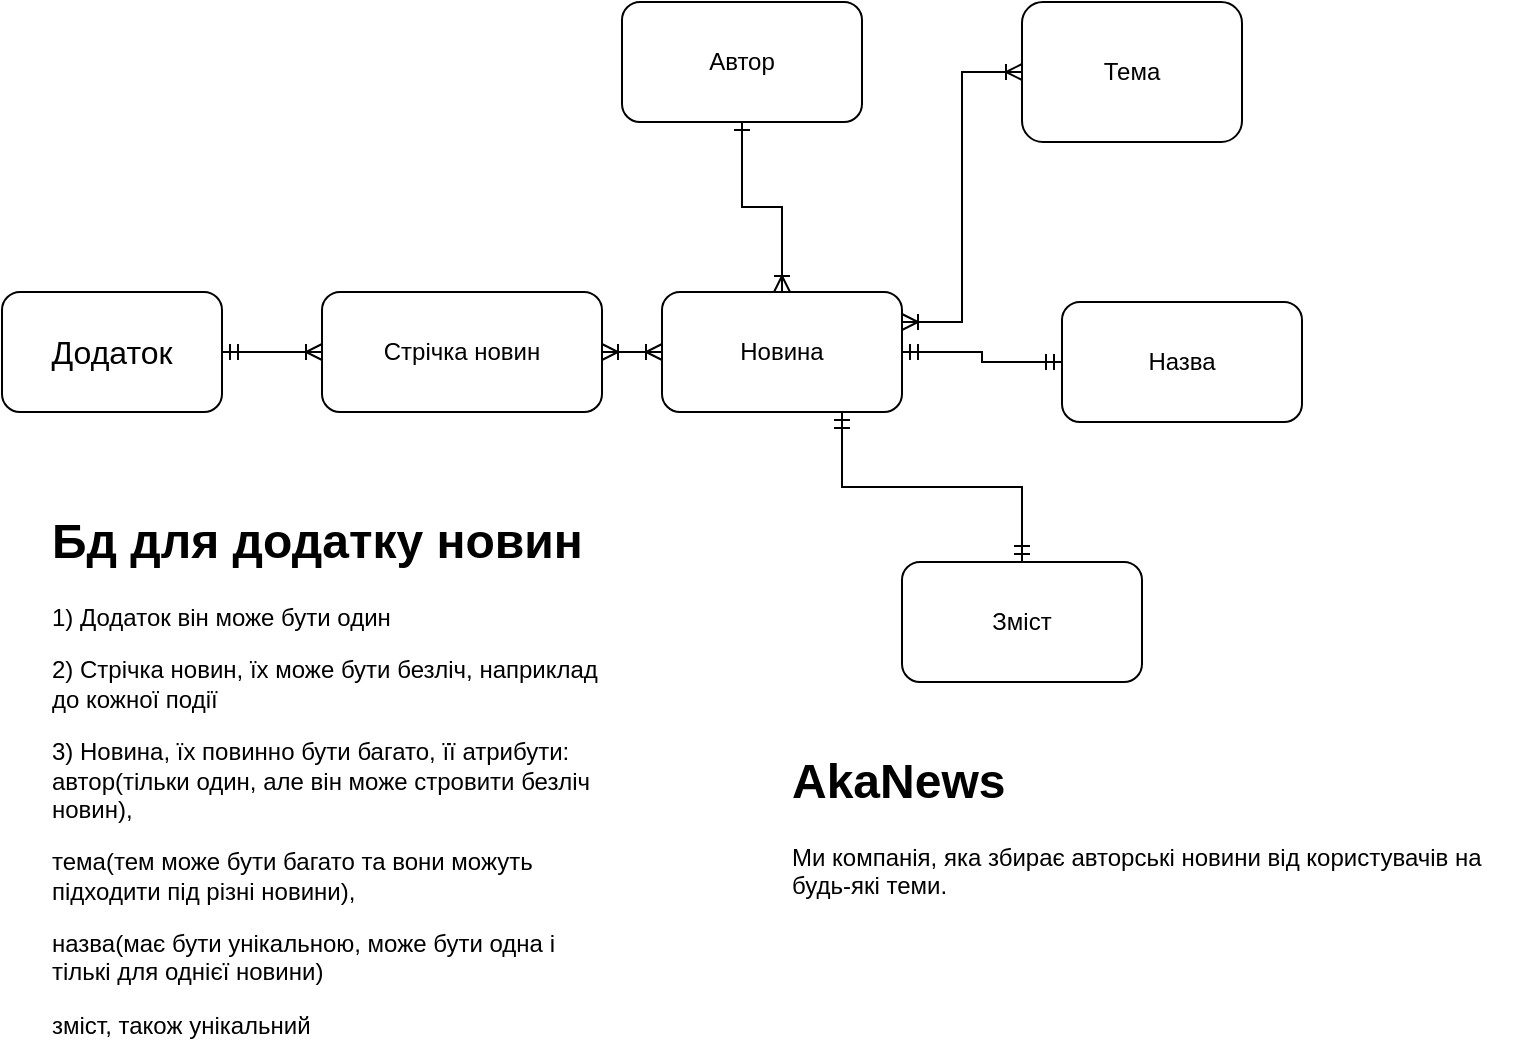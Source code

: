 <mxfile version="22.0.5" type="github">
  <diagram name="Страница — 1" id="LNBiJtPJpXExKSqU8ra7">
    <mxGraphModel dx="1158" dy="858" grid="1" gridSize="10" guides="1" tooltips="1" connect="1" arrows="1" fold="1" page="1" pageScale="1" pageWidth="827" pageHeight="1169" math="0" shadow="0">
      <root>
        <mxCell id="0" />
        <mxCell id="1" parent="0" />
        <mxCell id="fwTSwum-v5MIOWfUatc--3" style="edgeStyle=orthogonalEdgeStyle;rounded=0;orthogonalLoop=1;jettySize=auto;html=1;startArrow=ERmandOne;startFill=0;endArrow=ERoneToMany;endFill=0;" edge="1" parent="1" source="fwTSwum-v5MIOWfUatc--1" target="fwTSwum-v5MIOWfUatc--2">
          <mxGeometry relative="1" as="geometry" />
        </mxCell>
        <mxCell id="fwTSwum-v5MIOWfUatc--1" value="&lt;font style=&quot;font-size: 16px;&quot;&gt;Додаток&lt;/font&gt;" style="rounded=1;whiteSpace=wrap;html=1;" vertex="1" parent="1">
          <mxGeometry x="10" y="555" width="110" height="60" as="geometry" />
        </mxCell>
        <mxCell id="fwTSwum-v5MIOWfUatc--5" style="edgeStyle=orthogonalEdgeStyle;rounded=0;orthogonalLoop=1;jettySize=auto;html=1;entryX=0;entryY=0.5;entryDx=0;entryDy=0;startArrow=ERoneToMany;startFill=0;endArrow=ERoneToMany;endFill=0;" edge="1" parent="1" source="fwTSwum-v5MIOWfUatc--2" target="fwTSwum-v5MIOWfUatc--4">
          <mxGeometry relative="1" as="geometry" />
        </mxCell>
        <mxCell id="fwTSwum-v5MIOWfUatc--2" value="Стрічка новин" style="rounded=1;whiteSpace=wrap;html=1;" vertex="1" parent="1">
          <mxGeometry x="170" y="555" width="140" height="60" as="geometry" />
        </mxCell>
        <mxCell id="fwTSwum-v5MIOWfUatc--4" value="Новина" style="rounded=1;whiteSpace=wrap;html=1;" vertex="1" parent="1">
          <mxGeometry x="340" y="555" width="120" height="60" as="geometry" />
        </mxCell>
        <mxCell id="fwTSwum-v5MIOWfUatc--7" style="edgeStyle=orthogonalEdgeStyle;rounded=0;orthogonalLoop=1;jettySize=auto;html=1;startArrow=ERone;startFill=0;endArrow=ERoneToMany;endFill=0;" edge="1" parent="1" source="fwTSwum-v5MIOWfUatc--6" target="fwTSwum-v5MIOWfUatc--4">
          <mxGeometry relative="1" as="geometry" />
        </mxCell>
        <mxCell id="fwTSwum-v5MIOWfUatc--6" value="Автор" style="rounded=1;whiteSpace=wrap;html=1;" vertex="1" parent="1">
          <mxGeometry x="320" y="410" width="120" height="60" as="geometry" />
        </mxCell>
        <mxCell id="fwTSwum-v5MIOWfUatc--9" style="edgeStyle=orthogonalEdgeStyle;rounded=0;orthogonalLoop=1;jettySize=auto;html=1;entryX=1;entryY=0.25;entryDx=0;entryDy=0;startArrow=ERoneToMany;startFill=0;endArrow=ERoneToMany;endFill=0;" edge="1" parent="1" source="fwTSwum-v5MIOWfUatc--8" target="fwTSwum-v5MIOWfUatc--4">
          <mxGeometry relative="1" as="geometry" />
        </mxCell>
        <mxCell id="fwTSwum-v5MIOWfUatc--8" value="Тема" style="rounded=1;whiteSpace=wrap;html=1;" vertex="1" parent="1">
          <mxGeometry x="520" y="410" width="110" height="70" as="geometry" />
        </mxCell>
        <mxCell id="fwTSwum-v5MIOWfUatc--11" style="edgeStyle=orthogonalEdgeStyle;rounded=0;orthogonalLoop=1;jettySize=auto;html=1;entryX=1;entryY=0.5;entryDx=0;entryDy=0;startArrow=ERmandOne;startFill=0;endArrow=ERmandOne;endFill=0;" edge="1" parent="1" source="fwTSwum-v5MIOWfUatc--10" target="fwTSwum-v5MIOWfUatc--4">
          <mxGeometry relative="1" as="geometry" />
        </mxCell>
        <mxCell id="fwTSwum-v5MIOWfUatc--10" value="Назва" style="rounded=1;whiteSpace=wrap;html=1;" vertex="1" parent="1">
          <mxGeometry x="540" y="560" width="120" height="60" as="geometry" />
        </mxCell>
        <mxCell id="fwTSwum-v5MIOWfUatc--13" style="edgeStyle=orthogonalEdgeStyle;rounded=0;orthogonalLoop=1;jettySize=auto;html=1;entryX=0.75;entryY=1;entryDx=0;entryDy=0;startArrow=ERmandOne;startFill=0;endArrow=ERmandOne;endFill=0;" edge="1" parent="1" source="fwTSwum-v5MIOWfUatc--12" target="fwTSwum-v5MIOWfUatc--4">
          <mxGeometry relative="1" as="geometry" />
        </mxCell>
        <mxCell id="fwTSwum-v5MIOWfUatc--12" value="Зміст" style="rounded=1;whiteSpace=wrap;html=1;" vertex="1" parent="1">
          <mxGeometry x="460" y="690" width="120" height="60" as="geometry" />
        </mxCell>
        <mxCell id="fwTSwum-v5MIOWfUatc--14" value="&lt;h1&gt;Бд для додатку новин&lt;/h1&gt;&lt;p&gt;1) Додаток він може бути один&amp;nbsp;&lt;/p&gt;&lt;p&gt;2) Стрічка новин, їх може бути безліч, наприклад до кожної події&amp;nbsp;&lt;/p&gt;&lt;p&gt;3) Новина, їх повинно бути багато, її атрибути: автор(тільки один, але він може стровити безліч новин),&lt;/p&gt;&lt;p&gt;тема(тем може бути багато та вони можуть підходити під різні новини),&amp;nbsp;&lt;/p&gt;&lt;p&gt;назва(має бути унікальною, може бути одна і тількі для однієї новини)&lt;/p&gt;&lt;p&gt;зміст, також унікальний&amp;nbsp; &amp;nbsp;&amp;nbsp;&lt;/p&gt;" style="text;html=1;strokeColor=none;fillColor=none;spacing=5;spacingTop=-20;whiteSpace=wrap;overflow=hidden;rounded=0;" vertex="1" parent="1">
          <mxGeometry x="30" y="660" width="290" height="270" as="geometry" />
        </mxCell>
        <mxCell id="fwTSwum-v5MIOWfUatc--15" value="&lt;h1&gt;AkaNews&lt;/h1&gt;&lt;p&gt;Ми компанія, яка збирає авторські новини від користувачів на будь-які теми.&lt;/p&gt;" style="text;html=1;strokeColor=none;fillColor=none;spacing=5;spacingTop=-20;whiteSpace=wrap;overflow=hidden;rounded=0;" vertex="1" parent="1">
          <mxGeometry x="400" y="780" width="370" height="130" as="geometry" />
        </mxCell>
      </root>
    </mxGraphModel>
  </diagram>
</mxfile>
